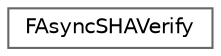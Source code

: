 digraph "Graphical Class Hierarchy"
{
 // INTERACTIVE_SVG=YES
 // LATEX_PDF_SIZE
  bgcolor="transparent";
  edge [fontname=Helvetica,fontsize=10,labelfontname=Helvetica,labelfontsize=10];
  node [fontname=Helvetica,fontsize=10,shape=box,height=0.2,width=0.4];
  rankdir="LR";
  Node0 [id="Node000000",label="FAsyncSHAVerify",height=0.2,width=0.4,color="grey40", fillcolor="white", style="filled",URL="$d0/d47/classFAsyncSHAVerify.html",tooltip="Asynchronous SHA verification."];
}
